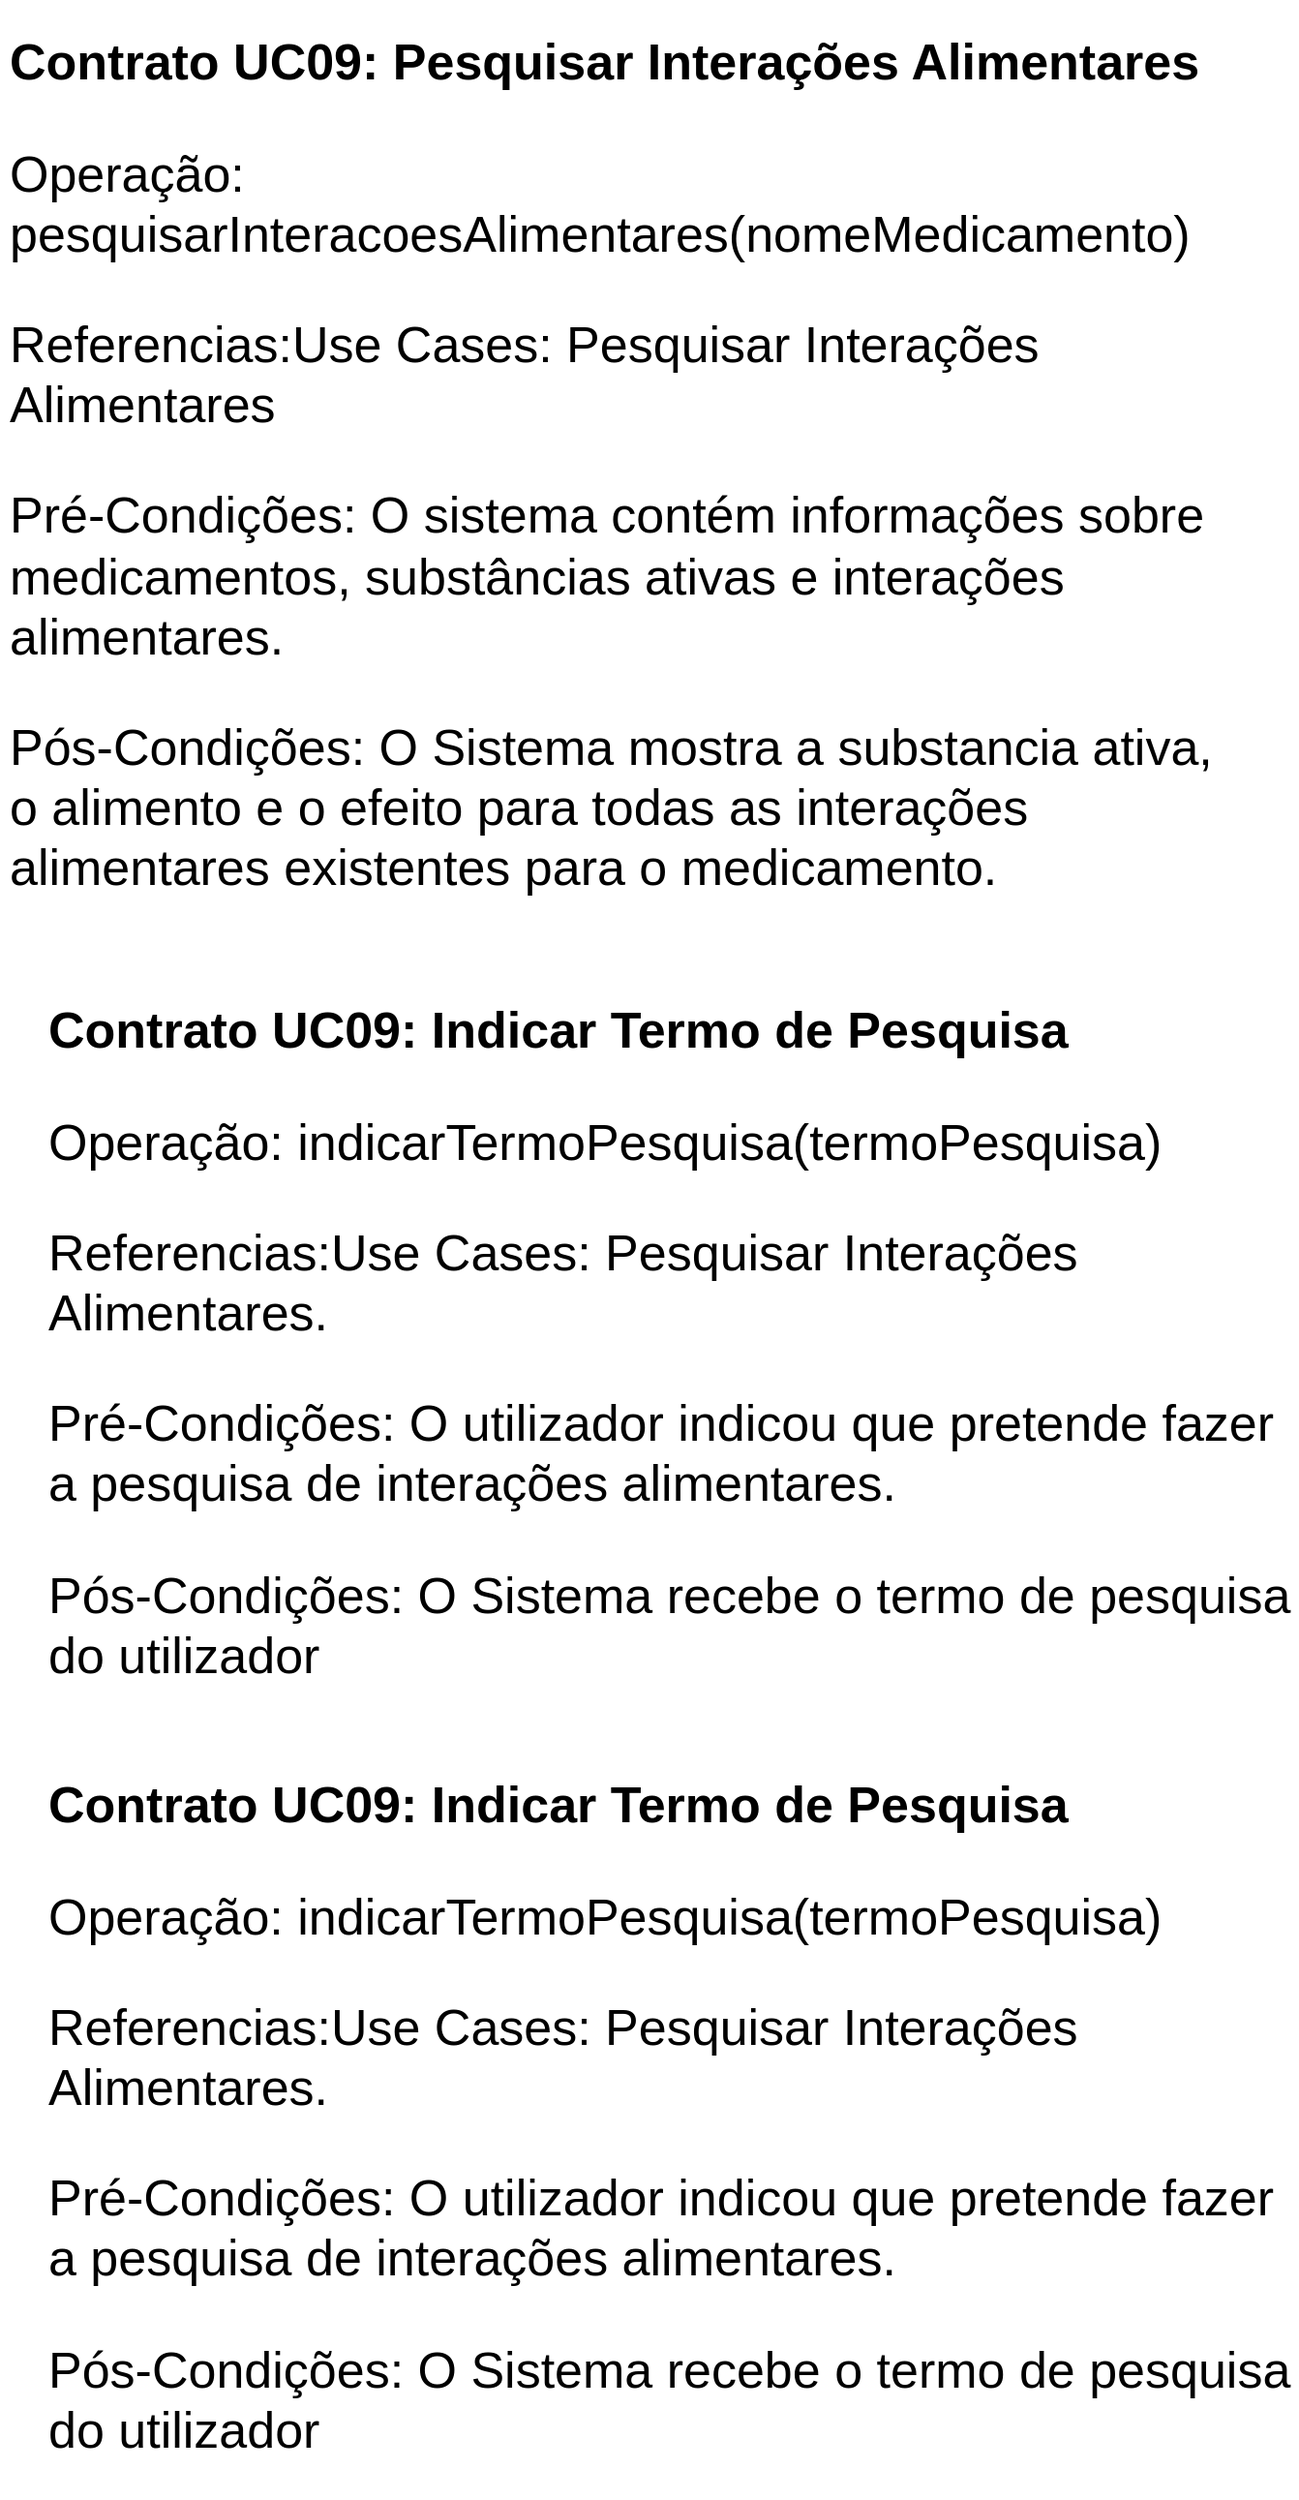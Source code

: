 <mxfile version="22.0.2" type="device">
  <diagram name="Page-1" id="krUDf0Av4g9Ix1ebSoGR">
    <mxGraphModel dx="1098" dy="820" grid="1" gridSize="10" guides="1" tooltips="1" connect="1" arrows="1" fold="1" page="1" pageScale="1" pageWidth="827" pageHeight="1169" math="0" shadow="0">
      <root>
        <mxCell id="0" />
        <mxCell id="1" parent="0" />
        <mxCell id="4crfgZo-7jpkaTkkQ2Sd-1" value="&lt;h1 style=&quot;font-size: 26px;&quot;&gt;&lt;font style=&quot;font-size: 26px;&quot;&gt;Contrato UC09: Pesquisar Interações Alimentares&amp;nbsp;&lt;/font&gt;&lt;/h1&gt;&lt;p style=&quot;font-size: 26px;&quot;&gt;Operação: pesquisarInteracoesAlimentares(nomeMedicamento)&lt;/p&gt;&lt;p style=&quot;font-size: 26px;&quot;&gt;Referencias:Use Cases: Pesquisar Interações Alimentares&lt;/p&gt;&lt;p style=&quot;font-size: 26px;&quot;&gt;Pré-Condições: O sistema contém informações sobre medicamentos, substâncias ativas e interações alimentares.&lt;/p&gt;&lt;p style=&quot;font-size: 26px;&quot;&gt;Pós-Condições: O Sistema mostra a substancia ativa, o alimento e o efeito para todas as interações alimentares existentes para o medicamento.&lt;/p&gt;&lt;p style=&quot;font-size: 26px;&quot;&gt;&lt;br&gt;&lt;/p&gt;&lt;p style=&quot;font-size: 26px;&quot;&gt;&lt;span style=&quot;&quot;&gt;&lt;span style=&quot;white-space: pre;&quot;&gt;&amp;nbsp;&amp;nbsp;&amp;nbsp;&amp;nbsp;&lt;/span&gt;&lt;span style=&quot;&quot;&gt;&lt;span style=&quot;white-space: pre;&quot;&gt;&amp;nbsp;&amp;nbsp;&amp;nbsp;&amp;nbsp;&lt;/span&gt;&lt;/span&gt;&lt;span style=&quot;&quot;&gt;&lt;span style=&quot;white-space: pre;&quot;&gt;&amp;nbsp;&amp;nbsp;&amp;nbsp;&amp;nbsp;&lt;/span&gt;&lt;/span&gt; &lt;/span&gt;&amp;nbsp;&amp;nbsp;&lt;br&gt;&lt;/p&gt;&lt;p style=&quot;font-size: 26px;&quot;&gt;&lt;br&gt;&lt;/p&gt;" style="text;html=1;strokeColor=none;fillColor=none;spacing=5;spacingTop=-20;whiteSpace=wrap;overflow=hidden;rounded=0;" vertex="1" parent="1">
          <mxGeometry x="30" y="10" width="650" height="490" as="geometry" />
        </mxCell>
        <mxCell id="4crfgZo-7jpkaTkkQ2Sd-2" value="&lt;h1 style=&quot;font-size: 26px;&quot;&gt;&lt;font style=&quot;font-size: 26px;&quot;&gt;Contrato UC09: Indicar Termo de Pesquisa&amp;nbsp;&lt;/font&gt;&lt;/h1&gt;&lt;p style=&quot;font-size: 26px;&quot;&gt;Operação: indicarTermoPesquisa(termoPesquisa)&lt;/p&gt;&lt;p style=&quot;font-size: 26px;&quot;&gt;Referencias:Use Cases: Pesquisar Interações Alimentares.&lt;/p&gt;&lt;p style=&quot;font-size: 26px;&quot;&gt;Pré-Condições: O utilizador indicou que pretende fazer a pesquisa de interações alimentares.&lt;/p&gt;&lt;p style=&quot;font-size: 26px;&quot;&gt;Pós-Condições: O Sistema recebe o termo de pesquisa do utilizador&lt;/p&gt;&lt;p style=&quot;font-size: 26px;&quot;&gt;&lt;br&gt;&lt;/p&gt;&lt;p style=&quot;font-size: 26px;&quot;&gt;&lt;span style=&quot;&quot;&gt;&lt;span style=&quot;white-space: pre;&quot;&gt;&amp;nbsp;&amp;nbsp;&amp;nbsp;&amp;nbsp;&lt;/span&gt;&lt;span style=&quot;&quot;&gt;&lt;span style=&quot;white-space: pre;&quot;&gt;&amp;nbsp;&amp;nbsp;&amp;nbsp;&amp;nbsp;&lt;/span&gt;&lt;/span&gt;&lt;span style=&quot;&quot;&gt;&lt;span style=&quot;white-space: pre;&quot;&gt;&amp;nbsp;&amp;nbsp;&amp;nbsp;&amp;nbsp;&lt;/span&gt;&lt;/span&gt; &lt;/span&gt;&amp;nbsp;&amp;nbsp;&lt;br&gt;&lt;/p&gt;&lt;p style=&quot;font-size: 26px;&quot;&gt;&lt;br&gt;&lt;/p&gt;" style="text;html=1;strokeColor=none;fillColor=none;spacing=5;spacingTop=-20;whiteSpace=wrap;overflow=hidden;rounded=0;" vertex="1" parent="1">
          <mxGeometry x="50" y="510" width="650" height="380" as="geometry" />
        </mxCell>
        <mxCell id="4crfgZo-7jpkaTkkQ2Sd-3" value="&lt;h1 style=&quot;font-size: 26px;&quot;&gt;&lt;font style=&quot;font-size: 26px;&quot;&gt;Contrato UC09: Indicar Termo de Pesquisa&amp;nbsp;&lt;/font&gt;&lt;/h1&gt;&lt;p style=&quot;font-size: 26px;&quot;&gt;Operação: indicarTermoPesquisa(termoPesquisa)&lt;/p&gt;&lt;p style=&quot;font-size: 26px;&quot;&gt;Referencias:Use Cases: Pesquisar Interações Alimentares.&lt;/p&gt;&lt;p style=&quot;font-size: 26px;&quot;&gt;Pré-Condições: O utilizador indicou que pretende fazer a pesquisa de interações alimentares.&lt;/p&gt;&lt;p style=&quot;font-size: 26px;&quot;&gt;Pós-Condições: O Sistema recebe o termo de pesquisa do utilizador&lt;/p&gt;&lt;p style=&quot;font-size: 26px;&quot;&gt;&lt;br&gt;&lt;/p&gt;&lt;p style=&quot;font-size: 26px;&quot;&gt;&lt;span style=&quot;&quot;&gt;&lt;span style=&quot;white-space: pre;&quot;&gt;&amp;nbsp;&amp;nbsp;&amp;nbsp;&amp;nbsp;&lt;/span&gt;&lt;span style=&quot;&quot;&gt;&lt;span style=&quot;white-space: pre;&quot;&gt;&amp;nbsp;&amp;nbsp;&amp;nbsp;&amp;nbsp;&lt;/span&gt;&lt;/span&gt;&lt;span style=&quot;&quot;&gt;&lt;span style=&quot;white-space: pre;&quot;&gt;&amp;nbsp;&amp;nbsp;&amp;nbsp;&amp;nbsp;&lt;/span&gt;&lt;/span&gt; &lt;/span&gt;&amp;nbsp;&amp;nbsp;&lt;br&gt;&lt;/p&gt;&lt;p style=&quot;font-size: 26px;&quot;&gt;&lt;br&gt;&lt;/p&gt;" style="text;html=1;strokeColor=none;fillColor=none;spacing=5;spacingTop=-20;whiteSpace=wrap;overflow=hidden;rounded=0;" vertex="1" parent="1">
          <mxGeometry x="50" y="910" width="650" height="380" as="geometry" />
        </mxCell>
      </root>
    </mxGraphModel>
  </diagram>
</mxfile>
